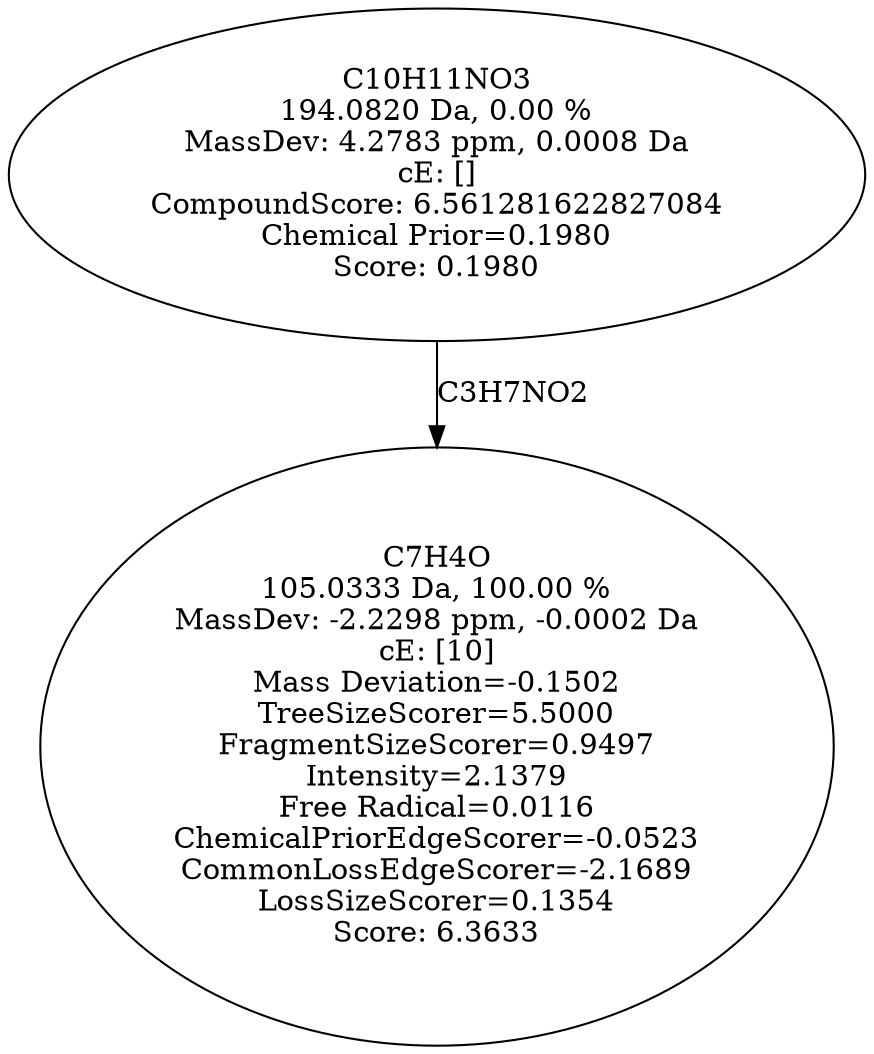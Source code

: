 strict digraph {
v1 [label="C7H4O\n105.0333 Da, 100.00 %\nMassDev: -2.2298 ppm, -0.0002 Da\ncE: [10]\nMass Deviation=-0.1502\nTreeSizeScorer=5.5000\nFragmentSizeScorer=0.9497\nIntensity=2.1379\nFree Radical=0.0116\nChemicalPriorEdgeScorer=-0.0523\nCommonLossEdgeScorer=-2.1689\nLossSizeScorer=0.1354\nScore: 6.3633"];
v2 [label="C10H11NO3\n194.0820 Da, 0.00 %\nMassDev: 4.2783 ppm, 0.0008 Da\ncE: []\nCompoundScore: 6.561281622827084\nChemical Prior=0.1980\nScore: 0.1980"];
v2 -> v1 [label="C3H7NO2"];
}